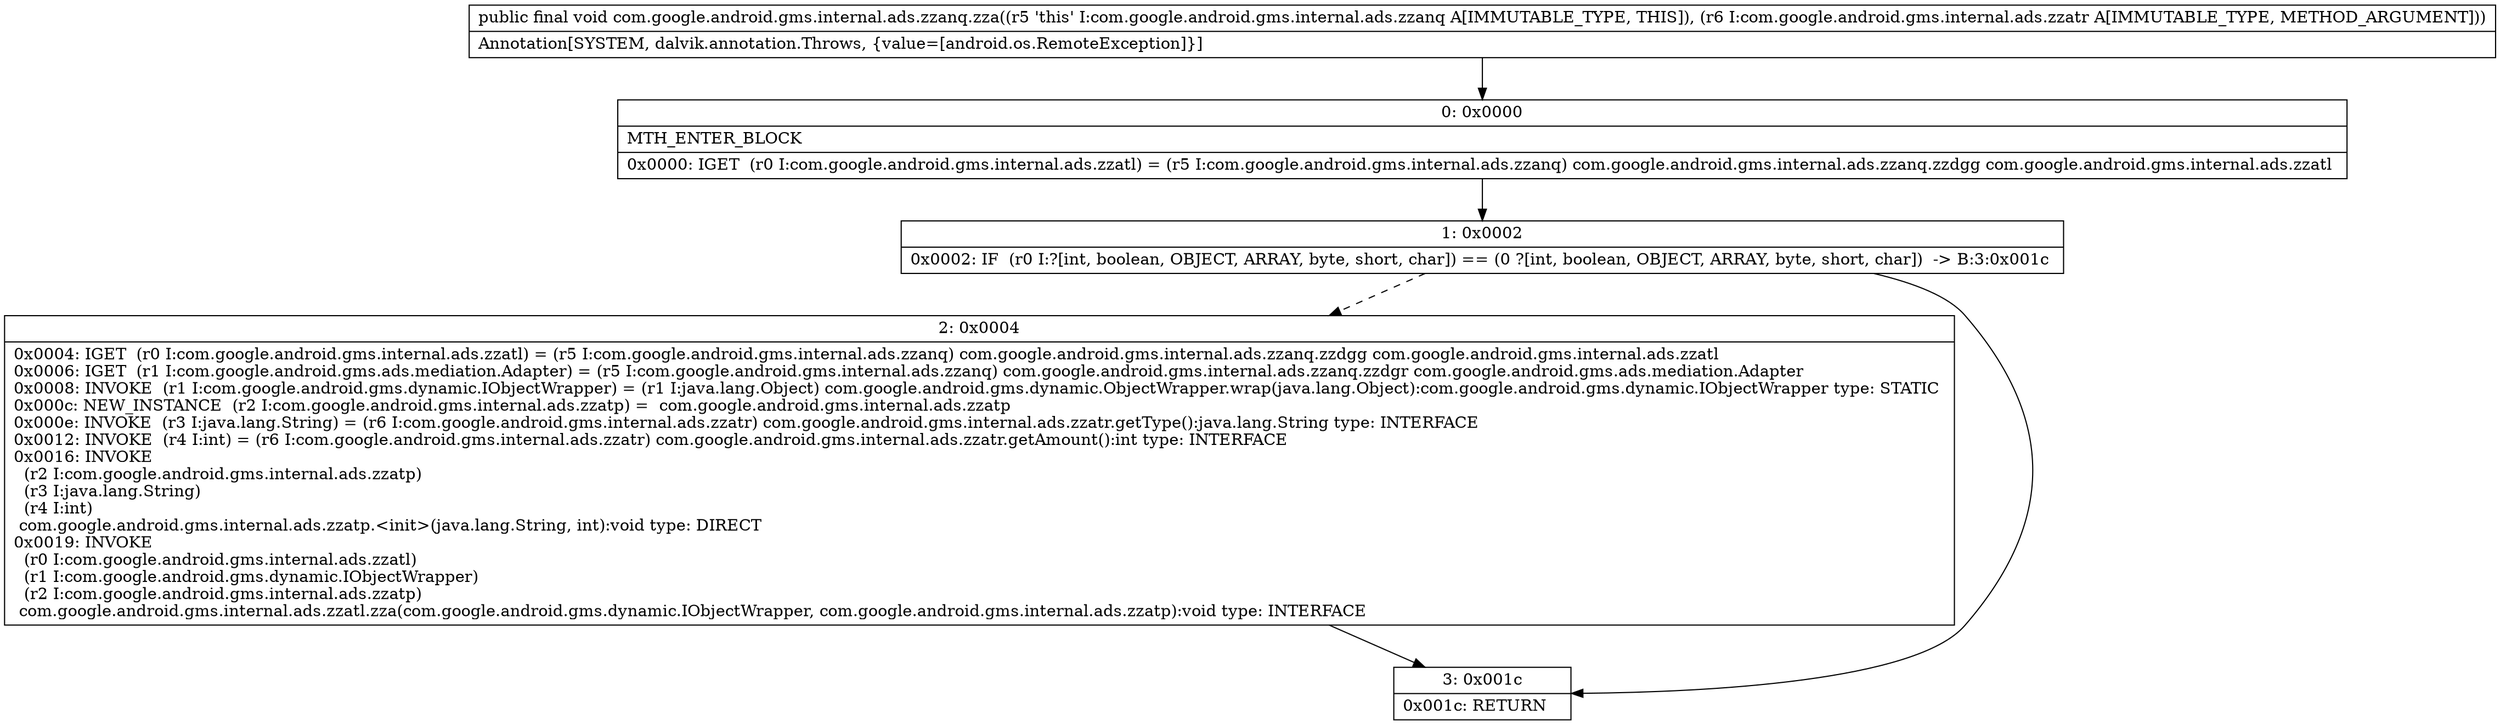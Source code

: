 digraph "CFG forcom.google.android.gms.internal.ads.zzanq.zza(Lcom\/google\/android\/gms\/internal\/ads\/zzatr;)V" {
Node_0 [shape=record,label="{0\:\ 0x0000|MTH_ENTER_BLOCK\l|0x0000: IGET  (r0 I:com.google.android.gms.internal.ads.zzatl) = (r5 I:com.google.android.gms.internal.ads.zzanq) com.google.android.gms.internal.ads.zzanq.zzdgg com.google.android.gms.internal.ads.zzatl \l}"];
Node_1 [shape=record,label="{1\:\ 0x0002|0x0002: IF  (r0 I:?[int, boolean, OBJECT, ARRAY, byte, short, char]) == (0 ?[int, boolean, OBJECT, ARRAY, byte, short, char])  \-\> B:3:0x001c \l}"];
Node_2 [shape=record,label="{2\:\ 0x0004|0x0004: IGET  (r0 I:com.google.android.gms.internal.ads.zzatl) = (r5 I:com.google.android.gms.internal.ads.zzanq) com.google.android.gms.internal.ads.zzanq.zzdgg com.google.android.gms.internal.ads.zzatl \l0x0006: IGET  (r1 I:com.google.android.gms.ads.mediation.Adapter) = (r5 I:com.google.android.gms.internal.ads.zzanq) com.google.android.gms.internal.ads.zzanq.zzdgr com.google.android.gms.ads.mediation.Adapter \l0x0008: INVOKE  (r1 I:com.google.android.gms.dynamic.IObjectWrapper) = (r1 I:java.lang.Object) com.google.android.gms.dynamic.ObjectWrapper.wrap(java.lang.Object):com.google.android.gms.dynamic.IObjectWrapper type: STATIC \l0x000c: NEW_INSTANCE  (r2 I:com.google.android.gms.internal.ads.zzatp) =  com.google.android.gms.internal.ads.zzatp \l0x000e: INVOKE  (r3 I:java.lang.String) = (r6 I:com.google.android.gms.internal.ads.zzatr) com.google.android.gms.internal.ads.zzatr.getType():java.lang.String type: INTERFACE \l0x0012: INVOKE  (r4 I:int) = (r6 I:com.google.android.gms.internal.ads.zzatr) com.google.android.gms.internal.ads.zzatr.getAmount():int type: INTERFACE \l0x0016: INVOKE  \l  (r2 I:com.google.android.gms.internal.ads.zzatp)\l  (r3 I:java.lang.String)\l  (r4 I:int)\l com.google.android.gms.internal.ads.zzatp.\<init\>(java.lang.String, int):void type: DIRECT \l0x0019: INVOKE  \l  (r0 I:com.google.android.gms.internal.ads.zzatl)\l  (r1 I:com.google.android.gms.dynamic.IObjectWrapper)\l  (r2 I:com.google.android.gms.internal.ads.zzatp)\l com.google.android.gms.internal.ads.zzatl.zza(com.google.android.gms.dynamic.IObjectWrapper, com.google.android.gms.internal.ads.zzatp):void type: INTERFACE \l}"];
Node_3 [shape=record,label="{3\:\ 0x001c|0x001c: RETURN   \l}"];
MethodNode[shape=record,label="{public final void com.google.android.gms.internal.ads.zzanq.zza((r5 'this' I:com.google.android.gms.internal.ads.zzanq A[IMMUTABLE_TYPE, THIS]), (r6 I:com.google.android.gms.internal.ads.zzatr A[IMMUTABLE_TYPE, METHOD_ARGUMENT]))  | Annotation[SYSTEM, dalvik.annotation.Throws, \{value=[android.os.RemoteException]\}]\l}"];
MethodNode -> Node_0;
Node_0 -> Node_1;
Node_1 -> Node_2[style=dashed];
Node_1 -> Node_3;
Node_2 -> Node_3;
}

